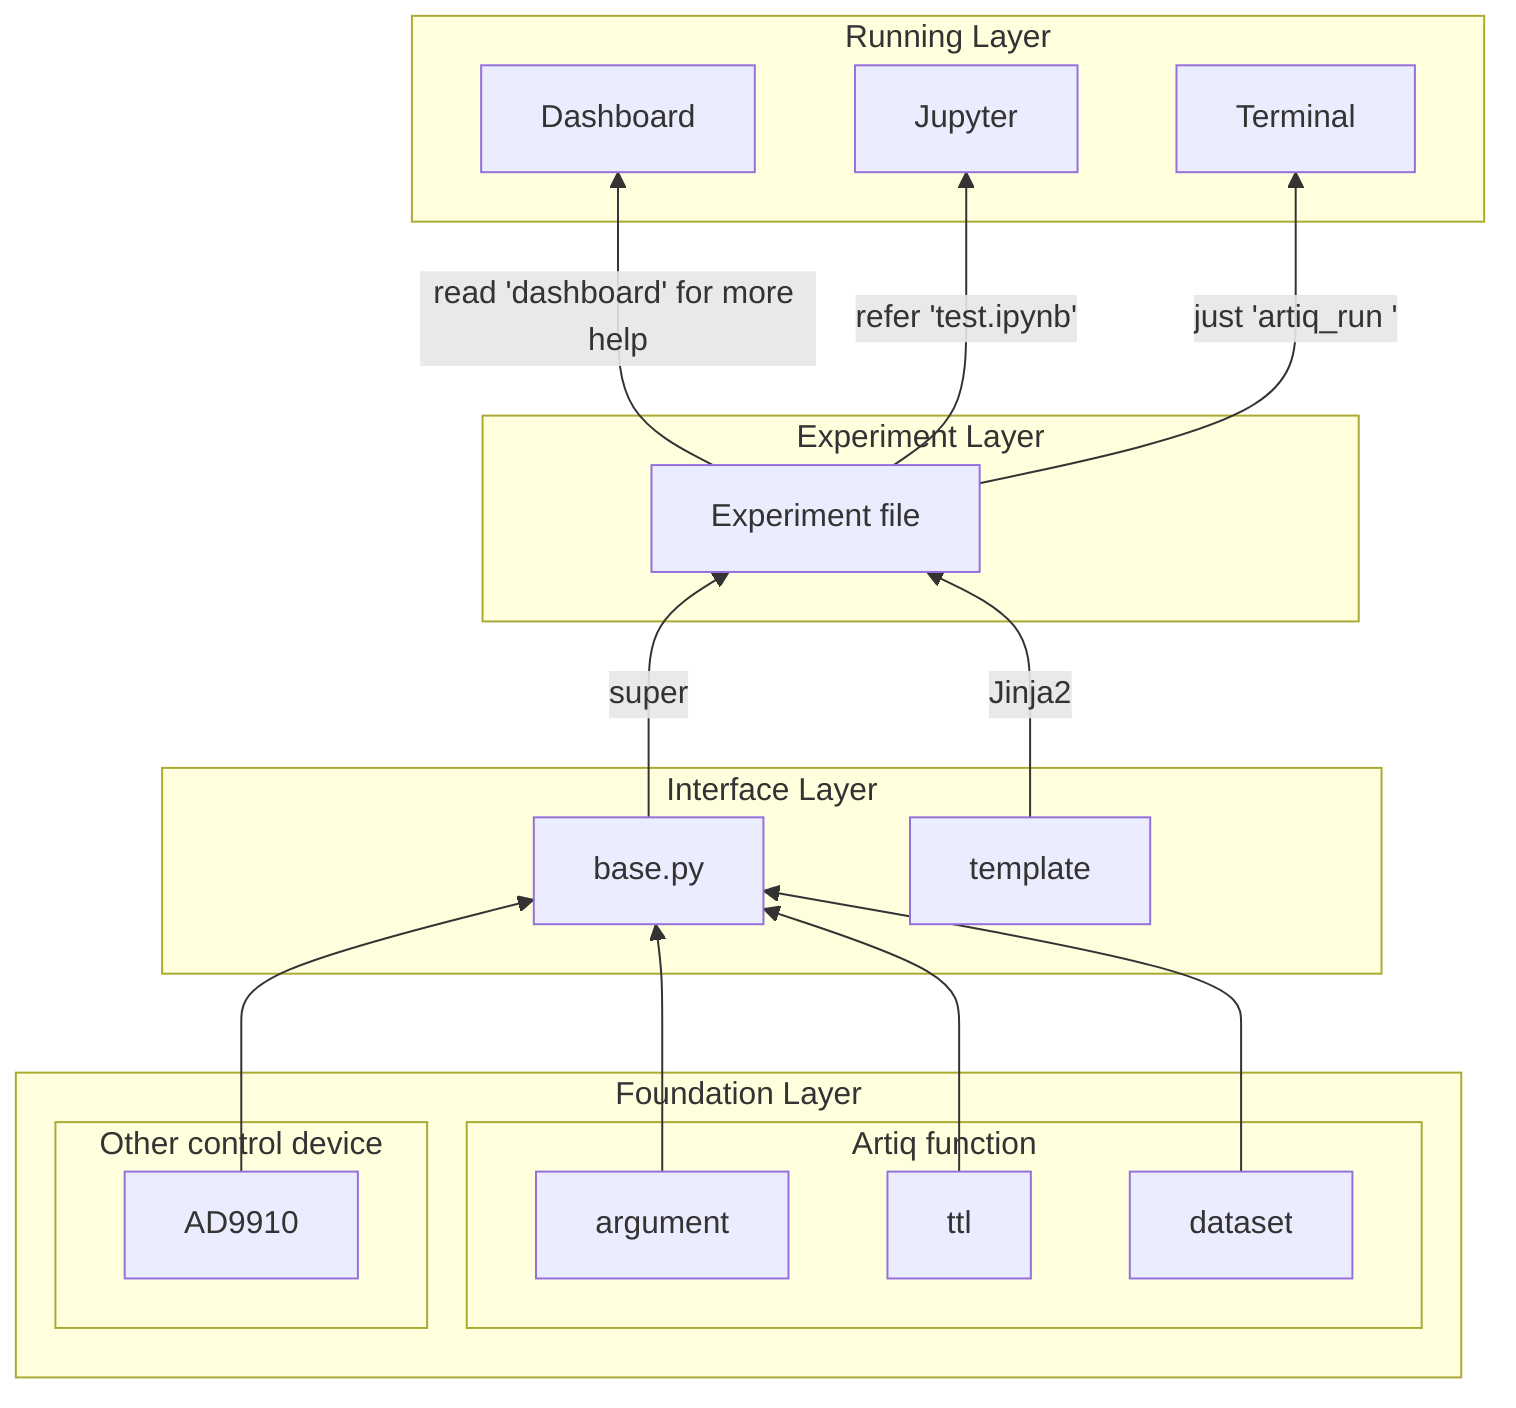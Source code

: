 flowchart BT

    subgraph "Foundation Layer"
        subgraph "Artiq function"
            A1[argument]
            A3[dataset]
            A4[ttl]
        end
        subgraph "Other control device"
            B1[AD9910]
        end
    end

    subgraph "Interface Layer"
        C1[base.py]
        C2[template]
    end

    B1 --> C1
    A1 --> C1
    A4 --> C1
    A3 --> C1

    subgraph "Experiment Layer"
        E1[Experiment file]
    end

    C1 --super--> E1
    C2 --Jinja2--> E1

    subgraph "Running Layer"
        F1[Dashboard]
        F2[Jupyter]
        F3[Terminal]
    end

    E1 --read 'dashboard' for more help --> F1
    E1 --refer 'test.ipynb'--> F2
    E1 --just 'artiq_run <file>'--> F3